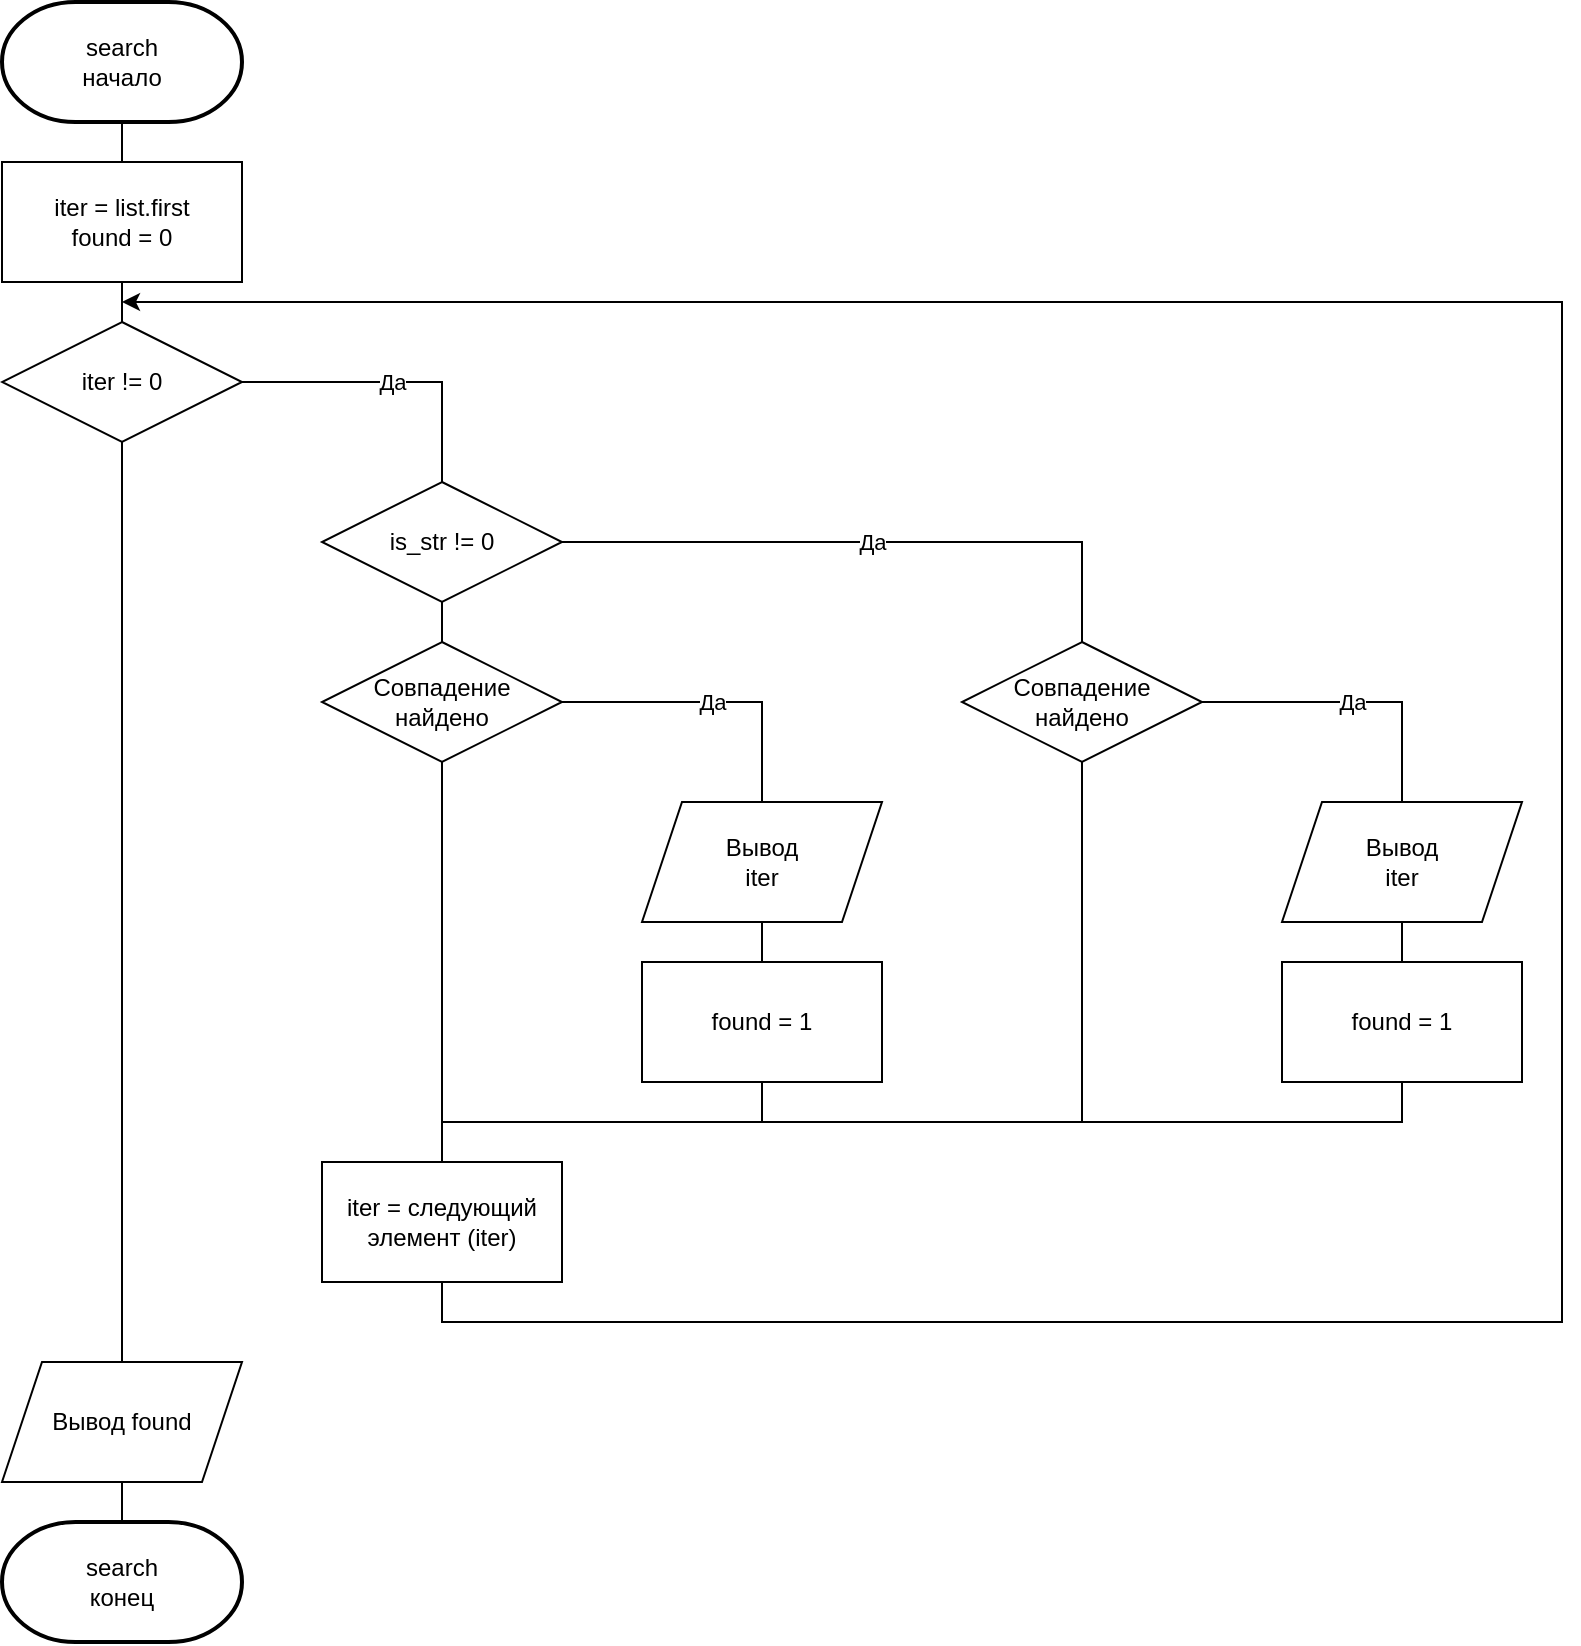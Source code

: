 <mxfile version="21.3.7" type="device">
  <diagram name="Страница 1" id="AhKmA2Jy-6yVQ-gGlIiH">
    <mxGraphModel dx="1694" dy="964" grid="0" gridSize="10" guides="1" tooltips="1" connect="1" arrows="1" fold="1" page="1" pageScale="1" pageWidth="827" pageHeight="1169" math="0" shadow="0">
      <root>
        <mxCell id="0" />
        <mxCell id="1" parent="0" />
        <mxCell id="kwzf3WsjNRYVrIOB56_8-1" value="search&lt;br&gt;начало" style="strokeWidth=2;html=1;shape=mxgraph.flowchart.terminator;whiteSpace=wrap;" parent="1" vertex="1">
          <mxGeometry x="20" y="40" width="120" height="60" as="geometry" />
        </mxCell>
        <mxCell id="kwzf3WsjNRYVrIOB56_8-2" value="" style="endArrow=none;html=1;rounded=0;edgeStyle=orthogonalEdgeStyle;entryX=0.5;entryY=1;entryDx=0;entryDy=0;entryPerimeter=0;exitX=0.5;exitY=0;exitDx=0;exitDy=0;" parent="1" source="kwzf3WsjNRYVrIOB56_8-3" target="kwzf3WsjNRYVrIOB56_8-1" edge="1">
          <mxGeometry width="50" height="50" relative="1" as="geometry">
            <mxPoint x="80" y="120" as="sourcePoint" />
            <mxPoint x="80" y="120" as="targetPoint" />
            <Array as="points" />
          </mxGeometry>
        </mxCell>
        <mxCell id="kwzf3WsjNRYVrIOB56_8-3" value="iter = list.first&lt;br&gt;found = 0" style="rounded=0;whiteSpace=wrap;html=1;" parent="1" vertex="1">
          <mxGeometry x="20" y="120" width="120" height="60" as="geometry" />
        </mxCell>
        <mxCell id="kwzf3WsjNRYVrIOB56_8-4" value="" style="endArrow=none;html=1;rounded=0;edgeStyle=orthogonalEdgeStyle;entryX=0.5;entryY=1;entryDx=0;entryDy=0;exitX=0.5;exitY=0;exitDx=0;exitDy=0;" parent="1" source="kwzf3WsjNRYVrIOB56_8-5" target="kwzf3WsjNRYVrIOB56_8-3" edge="1">
          <mxGeometry width="50" height="50" relative="1" as="geometry">
            <mxPoint x="80" y="200" as="sourcePoint" />
            <mxPoint x="130" y="210" as="targetPoint" />
            <Array as="points" />
          </mxGeometry>
        </mxCell>
        <mxCell id="kwzf3WsjNRYVrIOB56_8-5" value="iter != 0" style="rhombus;whiteSpace=wrap;html=1;" parent="1" vertex="1">
          <mxGeometry x="20" y="200" width="120" height="60" as="geometry" />
        </mxCell>
        <mxCell id="kwzf3WsjNRYVrIOB56_8-6" value="" style="endArrow=none;html=1;rounded=0;edgeStyle=orthogonalEdgeStyle;entryX=0.5;entryY=1;entryDx=0;entryDy=0;exitX=0.5;exitY=0;exitDx=0;exitDy=0;" parent="1" source="kwzf3WsjNRYVrIOB56_8-28" target="kwzf3WsjNRYVrIOB56_8-5" edge="1">
          <mxGeometry width="50" height="50" relative="1" as="geometry">
            <mxPoint x="80" y="280" as="sourcePoint" />
            <mxPoint x="120" y="300" as="targetPoint" />
            <Array as="points" />
          </mxGeometry>
        </mxCell>
        <mxCell id="kwzf3WsjNRYVrIOB56_8-7" value="Да" style="endArrow=none;html=1;rounded=0;edgeStyle=orthogonalEdgeStyle;entryX=1;entryY=0.5;entryDx=0;entryDy=0;exitX=0.5;exitY=0;exitDx=0;exitDy=0;" parent="1" source="kwzf3WsjNRYVrIOB56_8-9" target="kwzf3WsjNRYVrIOB56_8-5" edge="1">
          <mxGeometry width="50" height="50" relative="1" as="geometry">
            <mxPoint x="240" y="280" as="sourcePoint" />
            <mxPoint x="220" y="260" as="targetPoint" />
            <Array as="points">
              <mxPoint x="240" y="230" />
            </Array>
          </mxGeometry>
        </mxCell>
        <mxCell id="kwzf3WsjNRYVrIOB56_8-8" value="" style="endArrow=classic;html=1;rounded=0;edgeStyle=orthogonalEdgeStyle;exitX=0.5;exitY=1;exitDx=0;exitDy=0;" parent="1" source="kwzf3WsjNRYVrIOB56_8-26" edge="1">
          <mxGeometry width="50" height="50" relative="1" as="geometry">
            <mxPoint x="240" y="190" as="sourcePoint" />
            <mxPoint x="80" y="190" as="targetPoint" />
            <Array as="points">
              <mxPoint x="240" y="700" />
              <mxPoint x="800" y="700" />
              <mxPoint x="800" y="190" />
            </Array>
          </mxGeometry>
        </mxCell>
        <mxCell id="kwzf3WsjNRYVrIOB56_8-9" value="is_str != 0" style="rhombus;whiteSpace=wrap;html=1;" parent="1" vertex="1">
          <mxGeometry x="180" y="280" width="120" height="60" as="geometry" />
        </mxCell>
        <mxCell id="kwzf3WsjNRYVrIOB56_8-10" value="" style="endArrow=none;html=1;rounded=0;edgeStyle=orthogonalEdgeStyle;entryX=0.5;entryY=1;entryDx=0;entryDy=0;exitX=0.5;exitY=0;exitDx=0;exitDy=0;" parent="1" source="kwzf3WsjNRYVrIOB56_8-19" target="kwzf3WsjNRYVrIOB56_8-9" edge="1">
          <mxGeometry width="50" height="50" relative="1" as="geometry">
            <mxPoint x="240" y="360" as="sourcePoint" />
            <mxPoint x="280" y="380" as="targetPoint" />
            <Array as="points" />
          </mxGeometry>
        </mxCell>
        <mxCell id="kwzf3WsjNRYVrIOB56_8-11" value="Да" style="endArrow=none;html=1;rounded=0;edgeStyle=orthogonalEdgeStyle;entryX=1;entryY=0.5;entryDx=0;entryDy=0;exitX=0.5;exitY=0;exitDx=0;exitDy=0;" parent="1" source="kwzf3WsjNRYVrIOB56_8-12" target="kwzf3WsjNRYVrIOB56_8-9" edge="1">
          <mxGeometry width="50" height="50" relative="1" as="geometry">
            <mxPoint x="400" y="360" as="sourcePoint" />
            <mxPoint x="380" y="340" as="targetPoint" />
            <Array as="points">
              <mxPoint x="560" y="310" />
            </Array>
          </mxGeometry>
        </mxCell>
        <mxCell id="kwzf3WsjNRYVrIOB56_8-12" value="Совпадение&lt;br&gt;найдено" style="rhombus;whiteSpace=wrap;html=1;" parent="1" vertex="1">
          <mxGeometry x="500" y="360" width="120" height="60" as="geometry" />
        </mxCell>
        <mxCell id="kwzf3WsjNRYVrIOB56_8-13" value="" style="endArrow=none;html=1;rounded=0;edgeStyle=orthogonalEdgeStyle;entryX=0.5;entryY=1;entryDx=0;entryDy=0;exitX=0.5;exitY=0;exitDx=0;exitDy=0;" parent="1" source="kwzf3WsjNRYVrIOB56_8-26" target="kwzf3WsjNRYVrIOB56_8-12" edge="1">
          <mxGeometry width="50" height="50" relative="1" as="geometry">
            <mxPoint x="560" y="440" as="sourcePoint" />
            <mxPoint x="600" y="460" as="targetPoint" />
            <Array as="points">
              <mxPoint x="240" y="600" />
              <mxPoint x="560" y="600" />
            </Array>
          </mxGeometry>
        </mxCell>
        <mxCell id="kwzf3WsjNRYVrIOB56_8-14" value="Да" style="endArrow=none;html=1;rounded=0;edgeStyle=orthogonalEdgeStyle;entryX=1;entryY=0.5;entryDx=0;entryDy=0;exitX=0.5;exitY=0;exitDx=0;exitDy=0;" parent="1" source="kwzf3WsjNRYVrIOB56_8-15" target="kwzf3WsjNRYVrIOB56_8-12" edge="1">
          <mxGeometry width="50" height="50" relative="1" as="geometry">
            <mxPoint x="720" y="440" as="sourcePoint" />
            <mxPoint x="700" y="420" as="targetPoint" />
            <Array as="points">
              <mxPoint x="720" y="390" />
            </Array>
          </mxGeometry>
        </mxCell>
        <mxCell id="kwzf3WsjNRYVrIOB56_8-15" value="Вывод&lt;br&gt;iter" style="shape=parallelogram;perimeter=parallelogramPerimeter;whiteSpace=wrap;html=1;fixedSize=1;" parent="1" vertex="1">
          <mxGeometry x="660" y="440" width="120" height="60" as="geometry" />
        </mxCell>
        <mxCell id="kwzf3WsjNRYVrIOB56_8-16" value="" style="endArrow=none;html=1;rounded=0;edgeStyle=orthogonalEdgeStyle;entryX=0.5;entryY=1;entryDx=0;entryDy=0;exitX=0.5;exitY=0;exitDx=0;exitDy=0;" parent="1" source="kwzf3WsjNRYVrIOB56_8-17" target="kwzf3WsjNRYVrIOB56_8-15" edge="1">
          <mxGeometry width="50" height="50" relative="1" as="geometry">
            <mxPoint x="720" y="520" as="sourcePoint" />
            <mxPoint x="730" y="590" as="targetPoint" />
            <Array as="points" />
          </mxGeometry>
        </mxCell>
        <mxCell id="kwzf3WsjNRYVrIOB56_8-17" value="found = 1" style="rounded=0;whiteSpace=wrap;html=1;" parent="1" vertex="1">
          <mxGeometry x="660" y="520" width="120" height="60" as="geometry" />
        </mxCell>
        <mxCell id="kwzf3WsjNRYVrIOB56_8-18" value="" style="endArrow=none;html=1;rounded=0;edgeStyle=orthogonalEdgeStyle;entryX=0.5;entryY=1;entryDx=0;entryDy=0;exitX=0.5;exitY=0;exitDx=0;exitDy=0;" parent="1" source="kwzf3WsjNRYVrIOB56_8-26" target="kwzf3WsjNRYVrIOB56_8-17" edge="1">
          <mxGeometry width="50" height="50" relative="1" as="geometry">
            <mxPoint x="720" y="600" as="sourcePoint" />
            <mxPoint x="770" y="610" as="targetPoint" />
            <Array as="points">
              <mxPoint x="240" y="600" />
              <mxPoint x="720" y="600" />
            </Array>
          </mxGeometry>
        </mxCell>
        <mxCell id="kwzf3WsjNRYVrIOB56_8-19" value="Совпадение&lt;br&gt;найдено" style="rhombus;whiteSpace=wrap;html=1;" parent="1" vertex="1">
          <mxGeometry x="180" y="360" width="120" height="60" as="geometry" />
        </mxCell>
        <mxCell id="kwzf3WsjNRYVrIOB56_8-20" value="" style="endArrow=none;html=1;rounded=0;edgeStyle=orthogonalEdgeStyle;entryX=0.5;entryY=1;entryDx=0;entryDy=0;exitX=0.5;exitY=0;exitDx=0;exitDy=0;" parent="1" source="kwzf3WsjNRYVrIOB56_8-26" target="kwzf3WsjNRYVrIOB56_8-19" edge="1">
          <mxGeometry width="50" height="50" relative="1" as="geometry">
            <mxPoint x="240" y="440" as="sourcePoint" />
            <mxPoint x="280" y="460" as="targetPoint" />
            <Array as="points" />
          </mxGeometry>
        </mxCell>
        <mxCell id="kwzf3WsjNRYVrIOB56_8-21" value="Да" style="endArrow=none;html=1;rounded=0;edgeStyle=orthogonalEdgeStyle;entryX=1;entryY=0.5;entryDx=0;entryDy=0;exitX=0.5;exitY=0;exitDx=0;exitDy=0;" parent="1" source="kwzf3WsjNRYVrIOB56_8-22" target="kwzf3WsjNRYVrIOB56_8-19" edge="1">
          <mxGeometry width="50" height="50" relative="1" as="geometry">
            <mxPoint x="400" y="440" as="sourcePoint" />
            <mxPoint x="380" y="420" as="targetPoint" />
            <Array as="points">
              <mxPoint x="400" y="390" />
            </Array>
          </mxGeometry>
        </mxCell>
        <mxCell id="kwzf3WsjNRYVrIOB56_8-22" value="Вывод&lt;br&gt;iter" style="shape=parallelogram;perimeter=parallelogramPerimeter;whiteSpace=wrap;html=1;fixedSize=1;" parent="1" vertex="1">
          <mxGeometry x="340" y="440" width="120" height="60" as="geometry" />
        </mxCell>
        <mxCell id="kwzf3WsjNRYVrIOB56_8-23" value="" style="endArrow=none;html=1;rounded=0;edgeStyle=orthogonalEdgeStyle;entryX=0.5;entryY=1;entryDx=0;entryDy=0;exitX=0.5;exitY=0;exitDx=0;exitDy=0;" parent="1" source="kwzf3WsjNRYVrIOB56_8-24" target="kwzf3WsjNRYVrIOB56_8-22" edge="1">
          <mxGeometry width="50" height="50" relative="1" as="geometry">
            <mxPoint x="400" y="520" as="sourcePoint" />
            <mxPoint x="410" y="590" as="targetPoint" />
            <Array as="points" />
          </mxGeometry>
        </mxCell>
        <mxCell id="kwzf3WsjNRYVrIOB56_8-24" value="found = 1" style="rounded=0;whiteSpace=wrap;html=1;" parent="1" vertex="1">
          <mxGeometry x="340" y="520" width="120" height="60" as="geometry" />
        </mxCell>
        <mxCell id="kwzf3WsjNRYVrIOB56_8-25" value="" style="endArrow=none;html=1;rounded=0;edgeStyle=orthogonalEdgeStyle;entryX=0.5;entryY=1;entryDx=0;entryDy=0;exitX=0.5;exitY=0;exitDx=0;exitDy=0;" parent="1" source="kwzf3WsjNRYVrIOB56_8-26" target="kwzf3WsjNRYVrIOB56_8-24" edge="1">
          <mxGeometry width="50" height="50" relative="1" as="geometry">
            <mxPoint x="400" y="600" as="sourcePoint" />
            <mxPoint x="450" y="610" as="targetPoint" />
            <Array as="points">
              <mxPoint x="240" y="600" />
              <mxPoint x="400" y="600" />
            </Array>
          </mxGeometry>
        </mxCell>
        <mxCell id="kwzf3WsjNRYVrIOB56_8-26" value="iter = следующий&lt;br&gt;элемент (iter)" style="rounded=0;whiteSpace=wrap;html=1;" parent="1" vertex="1">
          <mxGeometry x="180" y="620" width="120" height="60" as="geometry" />
        </mxCell>
        <mxCell id="kwzf3WsjNRYVrIOB56_8-28" value="Вывод found" style="shape=parallelogram;perimeter=parallelogramPerimeter;whiteSpace=wrap;html=1;fixedSize=1;" parent="1" vertex="1">
          <mxGeometry x="20" y="720" width="120" height="60" as="geometry" />
        </mxCell>
        <mxCell id="kwzf3WsjNRYVrIOB56_8-29" value="" style="endArrow=none;html=1;rounded=0;edgeStyle=orthogonalEdgeStyle;entryX=0.5;entryY=1;entryDx=0;entryDy=0;exitX=0.5;exitY=0;exitDx=0;exitDy=0;exitPerimeter=0;" parent="1" source="kwzf3WsjNRYVrIOB56_8-32" target="kwzf3WsjNRYVrIOB56_8-28" edge="1">
          <mxGeometry width="50" height="50" relative="1" as="geometry">
            <mxPoint x="80" y="800" as="sourcePoint" />
            <mxPoint x="90" y="870" as="targetPoint" />
            <Array as="points" />
          </mxGeometry>
        </mxCell>
        <mxCell id="kwzf3WsjNRYVrIOB56_8-32" value="search&lt;br&gt;конец" style="strokeWidth=2;html=1;shape=mxgraph.flowchart.terminator;whiteSpace=wrap;" parent="1" vertex="1">
          <mxGeometry x="20" y="800" width="120" height="60" as="geometry" />
        </mxCell>
      </root>
    </mxGraphModel>
  </diagram>
</mxfile>

